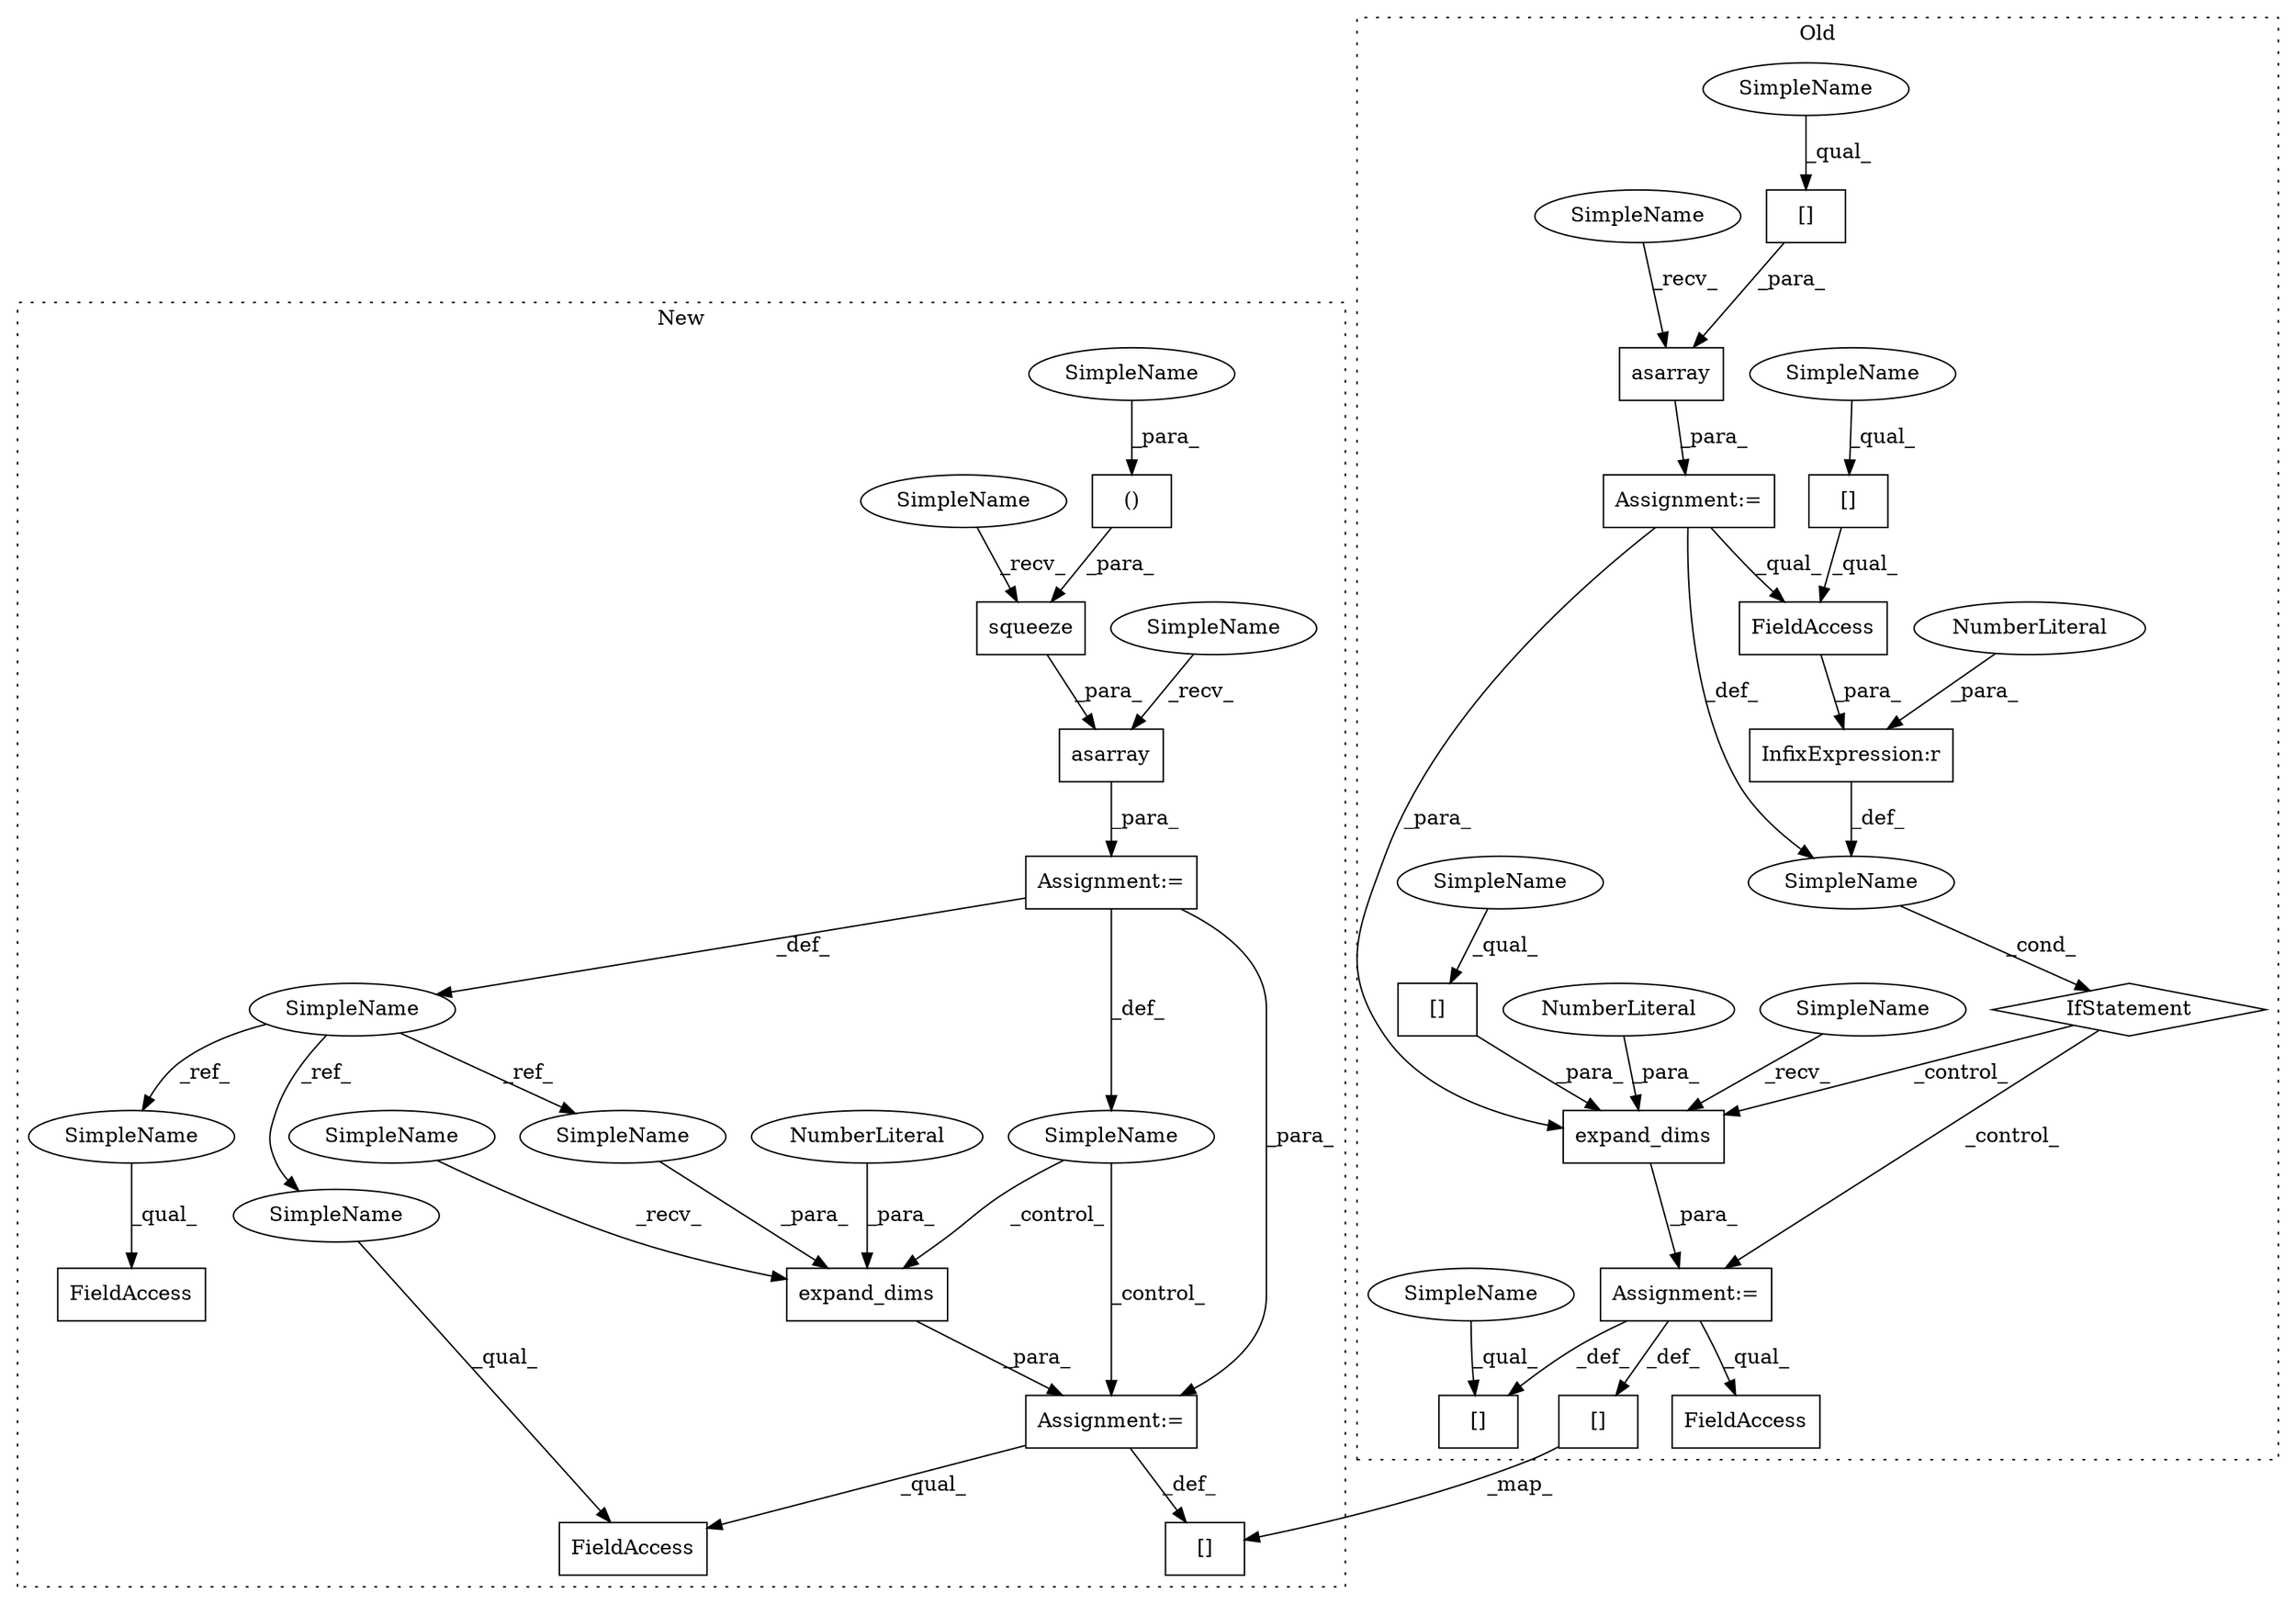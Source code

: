 digraph G {
subgraph cluster0 {
1 [label="asarray" a="32" s="2836,2853" l="8,1" shape="box"];
3 [label="Assignment:=" a="7" s="2829" l="1" shape="box"];
4 [label="IfStatement" a="25" s="3242,3264" l="4,2" shape="diamond"];
5 [label="InfixExpression:r" a="27" s="3260" l="3" shape="box"];
6 [label="[]" a="2" s="3474,3488" l="13,1" shape="box"];
10 [label="NumberLiteral" a="34" s="3263" l="1" shape="ellipse"];
11 [label="[]" a="2" s="2844,2852" l="7,1" shape="box"];
12 [label="SimpleName" a="42" s="" l="" shape="ellipse"];
13 [label="expand_dims" a="32" s="3298,3321" l="12,1" shape="box"];
14 [label="NumberLiteral" a="34" s="3320" l="1" shape="ellipse"];
15 [label="[]" a="2" s="3282,3290" l="7,1" shape="box"];
16 [label="[]" a="2" s="3310,3318" l="7,1" shape="box"];
21 [label="FieldAccess" a="22" s="3427" l="18" shape="box"];
23 [label="FieldAccess" a="22" s="3246" l="14" shape="box"];
24 [label="[]" a="2" s="3246,3254" l="7,1" shape="box"];
28 [label="Assignment:=" a="7" s="3291" l="1" shape="box"];
33 [label="SimpleName" a="42" s="3246" l="6" shape="ellipse"];
34 [label="SimpleName" a="42" s="3310" l="6" shape="ellipse"];
35 [label="SimpleName" a="42" s="3282" l="6" shape="ellipse"];
36 [label="SimpleName" a="42" s="2844" l="6" shape="ellipse"];
37 [label="SimpleName" a="42" s="2830" l="5" shape="ellipse"];
38 [label="SimpleName" a="42" s="3292" l="5" shape="ellipse"];
label = "Old";
style="dotted";
}
subgraph cluster1 {
2 [label="()" a="106" s="2914" l="31" shape="box"];
7 [label="[]" a="2" s="3581,3595" l="13,1" shape="box"];
8 [label="asarray" a="32" s="2869,2948" l="8,1" shape="box"];
9 [label="squeeze" a="32" s="2883,2947" l="8,1" shape="box"];
17 [label="expand_dims" a="32" s="3404,3429" l="12,1" shape="box"];
18 [label="NumberLiteral" a="34" s="3428" l="1" shape="ellipse"];
19 [label="SimpleName" a="42" s="2851" l="11" shape="ellipse"];
20 [label="FieldAccess" a="22" s="3535" l="17" shape="box"];
22 [label="FieldAccess" a="22" s="3347" l="16" shape="box"];
25 [label="SimpleName" a="42" s="" l="" shape="ellipse"];
26 [label="Assignment:=" a="7" s="3397" l="1" shape="box"];
27 [label="Assignment:=" a="7" s="2862" l="1" shape="box"];
29 [label="SimpleName" a="42" s="2914" l="8" shape="ellipse"];
30 [label="SimpleName" a="42" s="2863" l="5" shape="ellipse"];
31 [label="SimpleName" a="42" s="3398" l="5" shape="ellipse"];
32 [label="SimpleName" a="42" s="2877" l="5" shape="ellipse"];
39 [label="SimpleName" a="42" s="3416" l="11" shape="ellipse"];
40 [label="SimpleName" a="42" s="3535" l="11" shape="ellipse"];
41 [label="SimpleName" a="42" s="3347" l="11" shape="ellipse"];
label = "New";
style="dotted";
}
1 -> 3 [label="_para_"];
2 -> 9 [label="_para_"];
3 -> 13 [label="_para_"];
3 -> 23 [label="_qual_"];
3 -> 12 [label="_def_"];
4 -> 28 [label="_control_"];
4 -> 13 [label="_control_"];
5 -> 12 [label="_def_"];
6 -> 7 [label="_map_"];
8 -> 27 [label="_para_"];
9 -> 8 [label="_para_"];
10 -> 5 [label="_para_"];
11 -> 1 [label="_para_"];
12 -> 4 [label="_cond_"];
13 -> 28 [label="_para_"];
14 -> 13 [label="_para_"];
16 -> 13 [label="_para_"];
17 -> 26 [label="_para_"];
18 -> 17 [label="_para_"];
19 -> 39 [label="_ref_"];
19 -> 41 [label="_ref_"];
19 -> 40 [label="_ref_"];
23 -> 5 [label="_para_"];
24 -> 23 [label="_qual_"];
25 -> 26 [label="_control_"];
25 -> 17 [label="_control_"];
26 -> 20 [label="_qual_"];
26 -> 7 [label="_def_"];
27 -> 26 [label="_para_"];
27 -> 25 [label="_def_"];
27 -> 19 [label="_def_"];
28 -> 21 [label="_qual_"];
28 -> 15 [label="_def_"];
28 -> 6 [label="_def_"];
29 -> 2 [label="_para_"];
30 -> 8 [label="_recv_"];
31 -> 17 [label="_recv_"];
32 -> 9 [label="_recv_"];
33 -> 24 [label="_qual_"];
34 -> 16 [label="_qual_"];
35 -> 15 [label="_qual_"];
36 -> 11 [label="_qual_"];
37 -> 1 [label="_recv_"];
38 -> 13 [label="_recv_"];
39 -> 17 [label="_para_"];
40 -> 20 [label="_qual_"];
41 -> 22 [label="_qual_"];
}